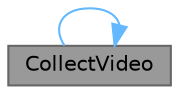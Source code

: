 digraph "CollectVideo"
{
 // LATEX_PDF_SIZE
  bgcolor="transparent";
  edge [fontname=Helvetica,fontsize=10,labelfontname=Helvetica,labelfontsize=10];
  node [fontname=Helvetica,fontsize=10,shape=box,height=0.2,width=0.4];
  rankdir="LR";
  Node1 [id="Node000001",label="CollectVideo",height=0.2,width=0.4,color="gray40", fillcolor="grey60", style="filled", fontcolor="black",tooltip="构造函数，初始化收藏视频界面"];
  Node1 -> Node1 [id="edge1_Node000001_Node000001",color="steelblue1",style="solid",tooltip=" "];
}
